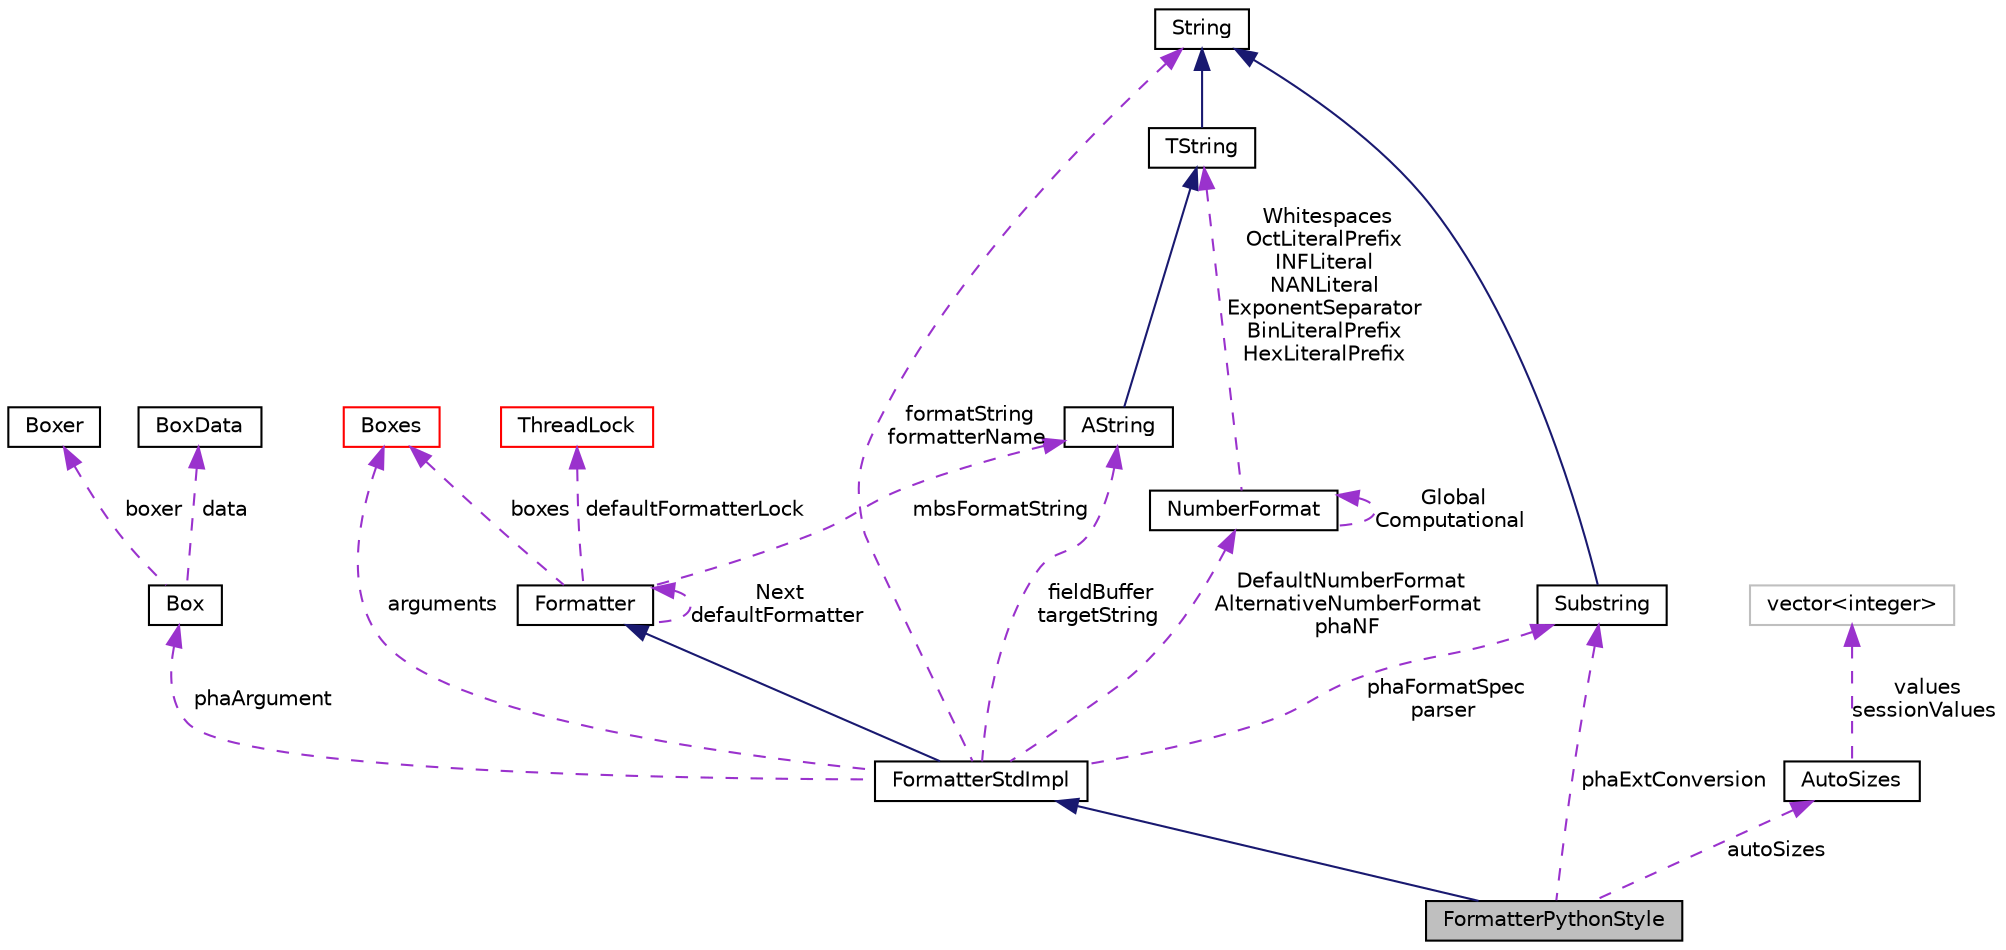 digraph "FormatterPythonStyle"
{
  edge [fontname="Helvetica",fontsize="10",labelfontname="Helvetica",labelfontsize="10"];
  node [fontname="Helvetica",fontsize="10",shape=record];
  Node3 [label="FormatterPythonStyle",height=0.2,width=0.4,color="black", fillcolor="grey75", style="filled", fontcolor="black"];
  Node24 [label="vector\<integer\>",height=0.2,width=0.4,color="grey75", fillcolor="white", style="filled"];
  Node4 -> Node3 [dir="back",color="midnightblue",fontsize="10",style="solid",fontname="Helvetica"];
  Node5 -> Node4 [dir="back",color="midnightblue",fontsize="10",style="solid",fontname="Helvetica"];
  Node5 -> Node5 [dir="back",color="darkorchid3",fontsize="10",style="dashed",label=" Next\ndefaultFormatter" ,fontname="Helvetica"];
  Node6 -> Node4 [dir="back",color="darkorchid3",fontsize="10",style="dashed",label=" fieldBuffer\ntargetString" ,fontname="Helvetica"];
  Node6 -> Node5 [dir="back",color="darkorchid3",fontsize="10",style="dashed",label=" mbsFormatString" ,fontname="Helvetica"];
  Node7 -> Node6 [dir="back",color="midnightblue",fontsize="10",style="solid",fontname="Helvetica"];
  Node7 -> Node18 [dir="back",color="darkorchid3",fontsize="10",style="dashed",label=" Whitespaces\nOctLiteralPrefix\nINFLiteral\nNANLiteral\nExponentSeparator\nBinLiteralPrefix\nHexLiteralPrefix" ,fontname="Helvetica"];
  Node8 -> Node4 [dir="back",color="darkorchid3",fontsize="10",style="dashed",label=" formatString\nformatterName" ,fontname="Helvetica"];
  Node8 -> Node7 [dir="back",color="midnightblue",fontsize="10",style="solid",fontname="Helvetica"];
  Node8 -> Node19 [dir="back",color="midnightblue",fontsize="10",style="solid",fontname="Helvetica"];
  Node9 -> Node5 [dir="back",color="darkorchid3",fontsize="10",style="dashed",label=" defaultFormatterLock" ,fontname="Helvetica"];
  Node15 -> Node4 [dir="back",color="darkorchid3",fontsize="10",style="dashed",label=" arguments" ,fontname="Helvetica"];
  Node15 -> Node5 [dir="back",color="darkorchid3",fontsize="10",style="dashed",label=" boxes" ,fontname="Helvetica"];
  Node18 -> Node4 [dir="back",color="darkorchid3",fontsize="10",style="dashed",label=" DefaultNumberFormat\nAlternativeNumberFormat\nphaNF" ,fontname="Helvetica"];
  Node18 -> Node18 [dir="back",color="darkorchid3",fontsize="10",style="dashed",label=" Global\nComputational" ,fontname="Helvetica"];
  Node19 -> Node3 [dir="back",color="darkorchid3",fontsize="10",style="dashed",label=" phaExtConversion" ,fontname="Helvetica"];
  Node19 -> Node4 [dir="back",color="darkorchid3",fontsize="10",style="dashed",label=" phaFormatSpec\nparser" ,fontname="Helvetica"];
  Node20 -> Node4 [dir="back",color="darkorchid3",fontsize="10",style="dashed",label=" phaArgument" ,fontname="Helvetica"];
  Node21 -> Node20 [dir="back",color="darkorchid3",fontsize="10",style="dashed",label=" data" ,fontname="Helvetica"];
  Node22 -> Node20 [dir="back",color="darkorchid3",fontsize="10",style="dashed",label=" boxer" ,fontname="Helvetica"];
  Node23 -> Node3 [dir="back",color="darkorchid3",fontsize="10",style="dashed",label=" autoSizes" ,fontname="Helvetica"];
  Node24 -> Node23 [dir="back",color="darkorchid3",fontsize="10",style="dashed",label=" values\nsessionValues" ,fontname="Helvetica"];
  Node4 [label="FormatterStdImpl",height=0.2,width=0.4,color="black", fillcolor="white", style="filled",URL="$classaworx_1_1lib_1_1strings_1_1format_1_1FormatterStdImpl.html"];
  Node5 [label="Formatter",height=0.2,width=0.4,color="black", fillcolor="white", style="filled",URL="$classaworx_1_1lib_1_1strings_1_1format_1_1Formatter.html",tooltip="[DOX_ALIB_ENUM_META_DATA_SPECIFCATION_using_enum] "];
  Node6 [label="AString",height=0.2,width=0.4,color="black", fillcolor="white", style="filled",URL="$classaworx_1_1lib_1_1strings_1_1AString.html"];
  Node7 [label="TString",height=0.2,width=0.4,color="black", fillcolor="white", style="filled",URL="$classaworx_1_1lib_1_1strings_1_1TString.html"];
  Node8 [label="String",height=0.2,width=0.4,color="black", fillcolor="white", style="filled",URL="$classaworx_1_1lib_1_1strings_1_1String.html"];
  Node9 [label="ThreadLock",height=0.2,width=0.4,color="red", fillcolor="white", style="filled",URL="$classaworx_1_1lib_1_1threads_1_1ThreadLock.html"];
  Node15 [label="Boxes",height=0.2,width=0.4,color="red", fillcolor="white", style="filled",URL="$classaworx_1_1lib_1_1boxing_1_1Boxes.html"];
  Node18 [label="NumberFormat",height=0.2,width=0.4,color="black", fillcolor="white", style="filled",URL="$classaworx_1_1lib_1_1strings_1_1NumberFormat.html"];
  Node19 [label="Substring",height=0.2,width=0.4,color="black", fillcolor="white", style="filled",URL="$classaworx_1_1lib_1_1strings_1_1Substring.html"];
  Node20 [label="Box",height=0.2,width=0.4,color="black", fillcolor="white", style="filled",URL="$classaworx_1_1lib_1_1boxing_1_1Box.html"];
  Node21 [label="BoxData",height=0.2,width=0.4,color="black", fillcolor="white", style="filled",URL="$structaworx_1_1lib_1_1boxing_1_1BoxData.html"];
  Node22 [label="Boxer",height=0.2,width=0.4,color="black", fillcolor="white", style="filled",URL="$classaworx_1_1lib_1_1boxing_1_1Boxer.html"];
  Node23 [label="AutoSizes",height=0.2,width=0.4,color="black", fillcolor="white", style="filled",URL="$classaworx_1_1lib_1_1strings_1_1util_1_1AutoSizes.html"];
}

